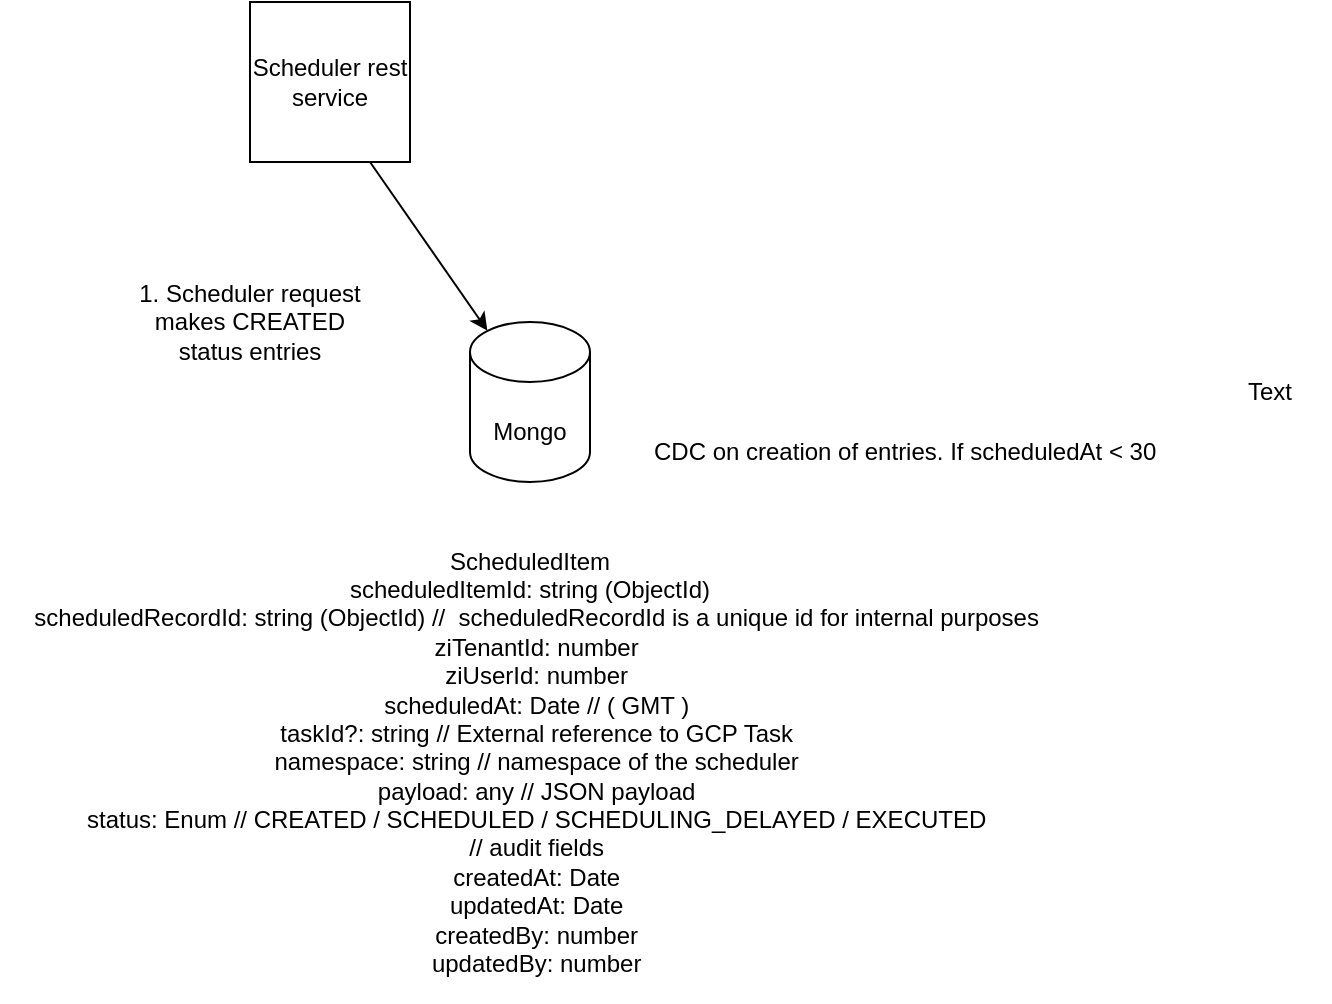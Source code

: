 <mxfile version="23.1.2" type="github">
  <diagram name="Page-1" id="ezkMq1eAuabsY91KZPgm">
    <mxGraphModel dx="1854" dy="668" grid="1" gridSize="10" guides="1" tooltips="1" connect="1" arrows="1" fold="1" page="1" pageScale="1" pageWidth="850" pageHeight="1100" math="0" shadow="0">
      <root>
        <mxCell id="0" />
        <mxCell id="1" parent="0" />
        <mxCell id="upiZ4ITVvF9U6T1kBbme-1" value="Scheduler rest service" style="whiteSpace=wrap;html=1;aspect=fixed;" vertex="1" parent="1">
          <mxGeometry x="90" y="250" width="80" height="80" as="geometry" />
        </mxCell>
        <mxCell id="upiZ4ITVvF9U6T1kBbme-2" value="" style="shape=cylinder3;whiteSpace=wrap;html=1;boundedLbl=1;backgroundOutline=1;size=15;" vertex="1" parent="1">
          <mxGeometry x="200" y="410" width="60" height="80" as="geometry" />
        </mxCell>
        <mxCell id="upiZ4ITVvF9U6T1kBbme-3" value="" style="endArrow=classic;html=1;rounded=0;exitX=0.75;exitY=1;exitDx=0;exitDy=0;entryX=0.145;entryY=0;entryDx=0;entryDy=4.35;entryPerimeter=0;" edge="1" parent="1" source="upiZ4ITVvF9U6T1kBbme-1" target="upiZ4ITVvF9U6T1kBbme-2">
          <mxGeometry width="50" height="50" relative="1" as="geometry">
            <mxPoint x="400" y="360" as="sourcePoint" />
            <mxPoint x="450" y="310" as="targetPoint" />
          </mxGeometry>
        </mxCell>
        <mxCell id="upiZ4ITVvF9U6T1kBbme-4" value="Mongo" style="text;html=1;strokeColor=none;fillColor=none;align=center;verticalAlign=middle;whiteSpace=wrap;rounded=0;" vertex="1" parent="1">
          <mxGeometry x="200" y="450" width="60" height="30" as="geometry" />
        </mxCell>
        <mxCell id="upiZ4ITVvF9U6T1kBbme-5" value="1. Scheduler request makes CREATED status entries" style="text;html=1;strokeColor=none;fillColor=none;align=center;verticalAlign=middle;whiteSpace=wrap;rounded=0;" vertex="1" parent="1">
          <mxGeometry x="30" y="380" width="120" height="60" as="geometry" />
        </mxCell>
        <mxCell id="upiZ4ITVvF9U6T1kBbme-6" value="ScheduledItem&lt;br&gt;&lt;div&gt;scheduledItemId: string (ObjectId)&lt;/div&gt;&lt;div&gt;&amp;nbsp; scheduledRecordId: string (ObjectId) //&amp;nbsp;&amp;nbsp;&lt;span style=&quot;background-color: initial;&quot;&gt;scheduledRecordId is a unique id for internal purposes&lt;/span&gt;&lt;/div&gt;&lt;div&gt;&amp;nbsp; ziTenantId: number&lt;/div&gt;&lt;div&gt;&amp;nbsp; ziUserId: number&lt;/div&gt;&lt;div&gt;&amp;nbsp; scheduledAt: Date // ( GMT )&lt;/div&gt;&lt;div&gt;&amp;nbsp; taskId?: string // External reference to GCP Task&lt;/div&gt;&lt;div&gt;&amp;nbsp; namespace: string // namespace of the scheduler&lt;/div&gt;&lt;div&gt;&amp;nbsp; payload: any // JSON payload&lt;/div&gt;&lt;div&gt;&amp;nbsp; status: Enum // CREATED / SCHEDULED / SCHEDULING_DELAYED / EXECUTED&lt;/div&gt;&lt;div&gt;&amp;nbsp; // audit fields&lt;/div&gt;&lt;div&gt;&amp;nbsp; createdAt: Date&lt;/div&gt;&lt;div&gt;&amp;nbsp; updatedAt: Date&lt;/div&gt;&lt;div&gt;&amp;nbsp; createdBy: number&lt;/div&gt;&lt;div&gt;&amp;nbsp; updatedBy: number&lt;/div&gt;" style="text;html=1;strokeColor=none;fillColor=none;align=center;verticalAlign=middle;whiteSpace=wrap;rounded=0;" vertex="1" parent="1">
          <mxGeometry x="-35" y="510" width="530" height="240" as="geometry" />
        </mxCell>
        <mxCell id="upiZ4ITVvF9U6T1kBbme-7" value="CDC on creation of entries. If&amp;nbsp;scheduledAt &amp;lt; 30" style="text;html=1;strokeColor=none;fillColor=none;align=left;verticalAlign=middle;whiteSpace=wrap;rounded=0;" vertex="1" parent="1">
          <mxGeometry x="290" y="460" width="260" height="30" as="geometry" />
        </mxCell>
        <mxCell id="upiZ4ITVvF9U6T1kBbme-10" value="Text" style="text;html=1;strokeColor=none;fillColor=none;align=center;verticalAlign=middle;whiteSpace=wrap;rounded=0;" vertex="1" parent="1">
          <mxGeometry x="570" y="430" width="60" height="30" as="geometry" />
        </mxCell>
      </root>
    </mxGraphModel>
  </diagram>
</mxfile>
